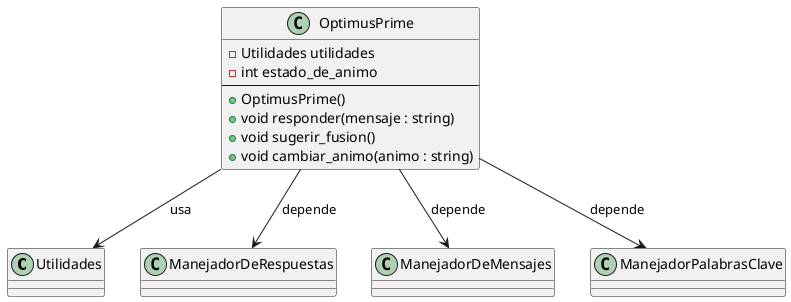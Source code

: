 @startuml
'https://plantuml.com/class-diagram
class Utilidades
class ManejadorDeRespuestas
class ManejadorDeMensajes
class ManejadorPalabrasClave

class OptimusPrime {
    - Utilidades utilidades
    - int estado_de_animo
    --
    + OptimusPrime()
    + void responder(mensaje : string)
    + void sugerir_fusion()
    + void cambiar_animo(animo : string)
}

' Relaciones
OptimusPrime --> Utilidades : "usa"
OptimusPrime --> ManejadorDeMensajes : "depende"
OptimusPrime --> ManejadorPalabrasClave : "depende"
OptimusPrime --> ManejadorDeRespuestas : "depende"
' depende porque no son atributos de optimus si no que los uso en su implementación
@enduml
